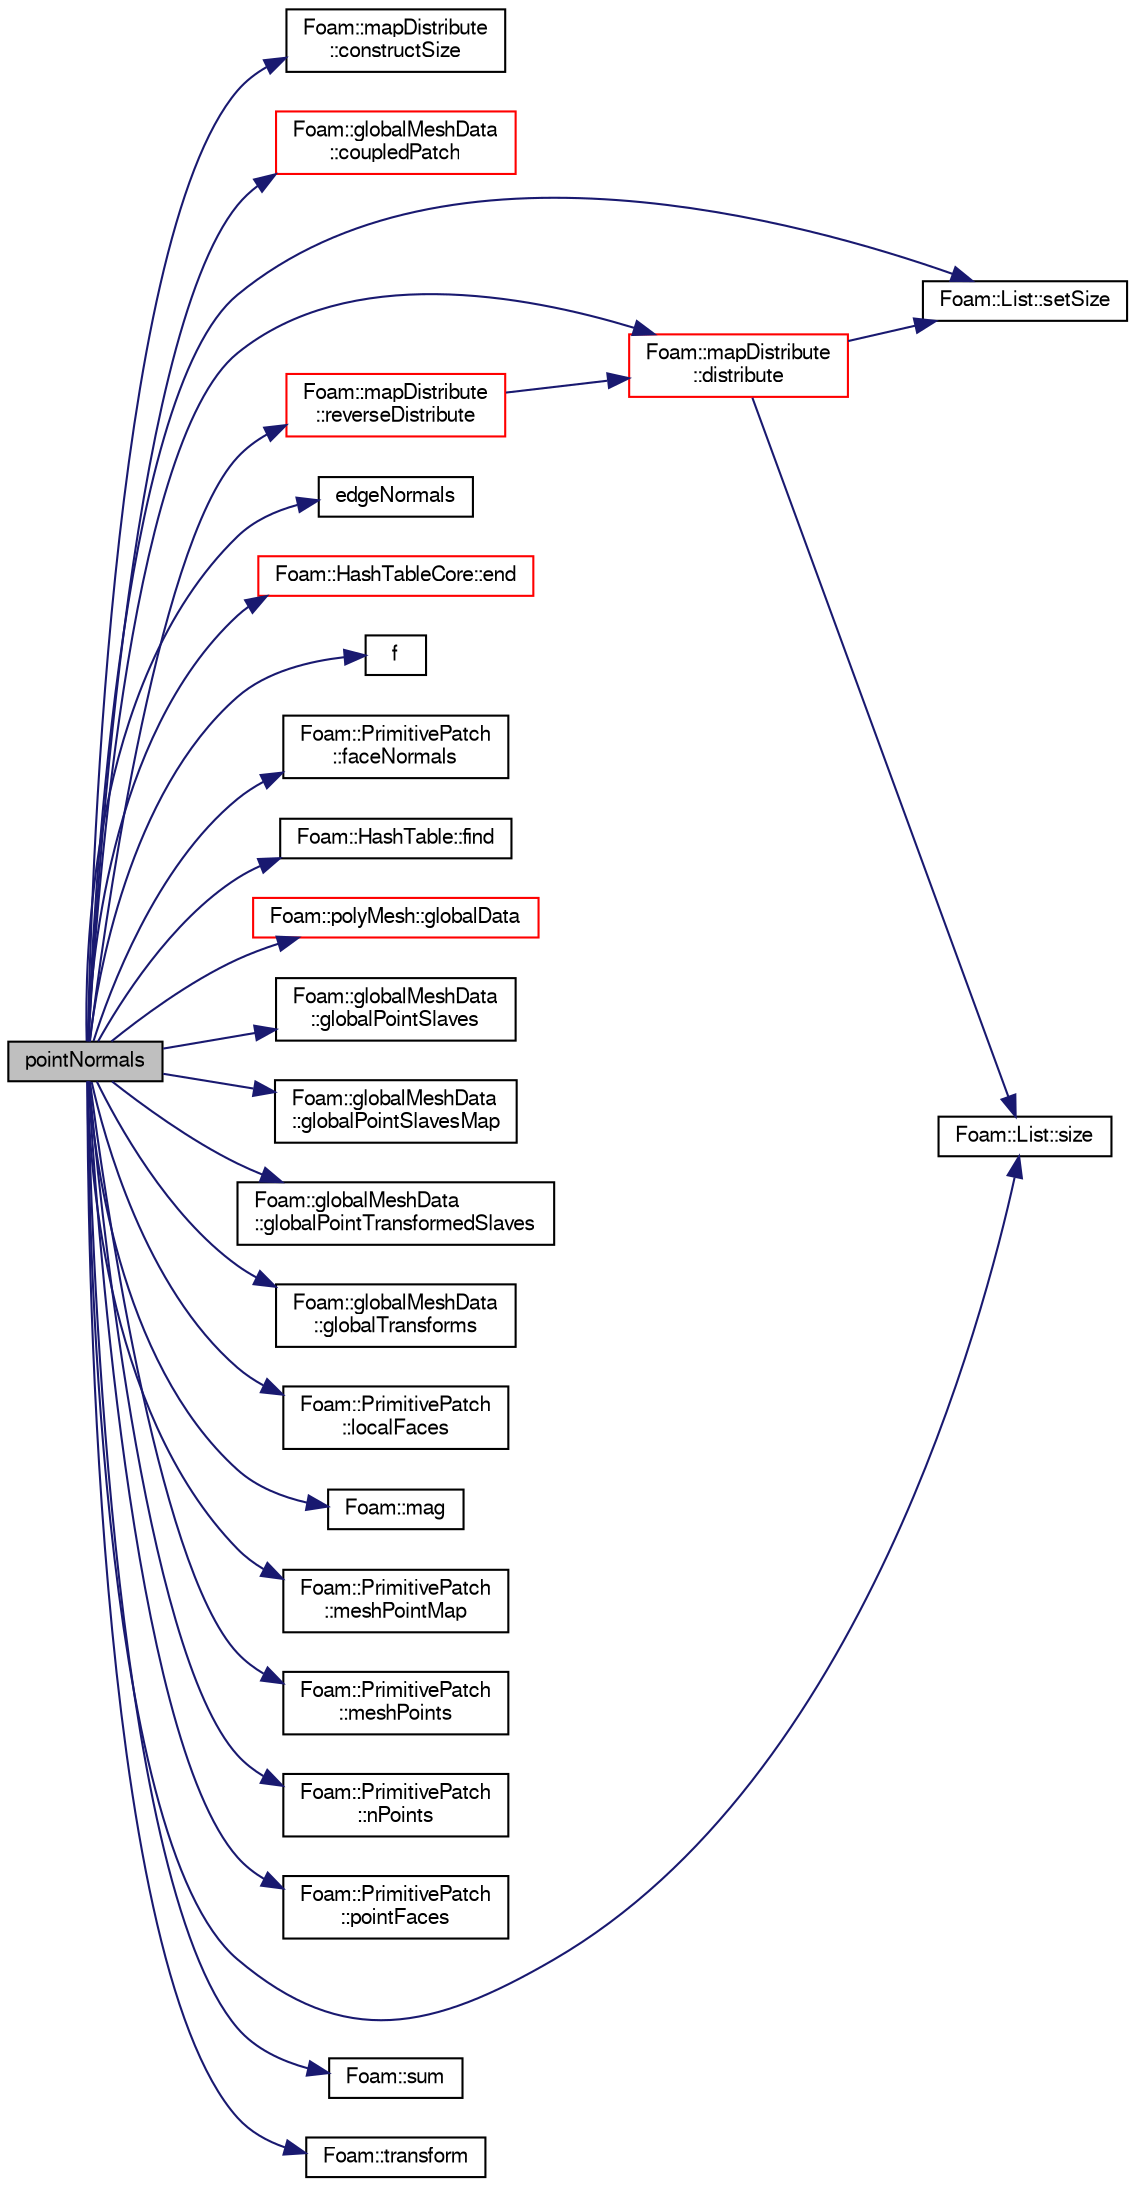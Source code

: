 digraph "pointNormals"
{
  bgcolor="transparent";
  edge [fontname="FreeSans",fontsize="10",labelfontname="FreeSans",labelfontsize="10"];
  node [fontname="FreeSans",fontsize="10",shape=record];
  rankdir="LR";
  Node317 [label="pointNormals",height=0.2,width=0.4,color="black", fillcolor="grey75", style="filled", fontcolor="black"];
  Node317 -> Node318 [color="midnightblue",fontsize="10",style="solid",fontname="FreeSans"];
  Node318 [label="Foam::mapDistribute\l::constructSize",height=0.2,width=0.4,color="black",URL="$a27362.html#aafa5c5eaac08986c309d43bb80c2ab1f",tooltip="Constructed data size. "];
  Node317 -> Node319 [color="midnightblue",fontsize="10",style="solid",fontname="FreeSans"];
  Node319 [label="Foam::globalMeshData\l::coupledPatch",height=0.2,width=0.4,color="red",URL="$a27334.html#adbf1d40edb1a4d9d7175cc03028a82e7",tooltip="Return patch of all coupled faces. "];
  Node317 -> Node375 [color="midnightblue",fontsize="10",style="solid",fontname="FreeSans"];
  Node375 [label="Foam::mapDistribute\l::distribute",height=0.2,width=0.4,color="red",URL="$a27362.html#a33e0f8481eb68bf011731ec98e8f7c65",tooltip="Distribute data. Note:schedule only used for Pstream::scheduled. "];
  Node375 -> Node371 [color="midnightblue",fontsize="10",style="solid",fontname="FreeSans"];
  Node371 [label="Foam::List::setSize",height=0.2,width=0.4,color="black",URL="$a25694.html#aedb985ffeaf1bdbfeccc2a8730405703",tooltip="Reset size of List. "];
  Node375 -> Node379 [color="midnightblue",fontsize="10",style="solid",fontname="FreeSans"];
  Node379 [label="Foam::List::size",height=0.2,width=0.4,color="black",URL="$a25694.html#a8a5f6fa29bd4b500caf186f60245b384",tooltip="Override size to be inconsistent with allocated storage. "];
  Node317 -> Node382 [color="midnightblue",fontsize="10",style="solid",fontname="FreeSans"];
  Node382 [label="edgeNormals",height=0.2,width=0.4,color="black",URL="$a27526.html#acae2d920f38c72d01545545cc54eb728",tooltip="Return parallel consistent edge normals for patches using mesh points. "];
  Node317 -> Node383 [color="midnightblue",fontsize="10",style="solid",fontname="FreeSans"];
  Node383 [label="Foam::HashTableCore::end",height=0.2,width=0.4,color="red",URL="$a25706.html#a540580a296c0ff351686ceb4f27b6fe6",tooltip="iteratorEnd set to beyond the end of any HashTable "];
  Node317 -> Node391 [color="midnightblue",fontsize="10",style="solid",fontname="FreeSans"];
  Node391 [label="f",height=0.2,width=0.4,color="black",URL="$a17900.html#a888be93833ac7a23170555c69c690288"];
  Node317 -> Node392 [color="midnightblue",fontsize="10",style="solid",fontname="FreeSans"];
  Node392 [label="Foam::PrimitivePatch\l::faceNormals",height=0.2,width=0.4,color="black",URL="$a27538.html#ad96a54bba336ea57f59f0da350d3c265",tooltip="Return face normals for patch. "];
  Node317 -> Node393 [color="midnightblue",fontsize="10",style="solid",fontname="FreeSans"];
  Node393 [label="Foam::HashTable::find",height=0.2,width=0.4,color="black",URL="$a25702.html#a76b2c74ebd9f33fa9f76261b027ffc11",tooltip="Find and return an iterator set at the hashedEntry. "];
  Node317 -> Node394 [color="midnightblue",fontsize="10",style="solid",fontname="FreeSans"];
  Node394 [label="Foam::polyMesh::globalData",height=0.2,width=0.4,color="red",URL="$a27410.html#a5e9cb8eb9e52843d336386b13423d19c",tooltip="Return parallel info. "];
  Node317 -> Node395 [color="midnightblue",fontsize="10",style="solid",fontname="FreeSans"];
  Node395 [label="Foam::globalMeshData\l::globalPointSlaves",height=0.2,width=0.4,color="black",URL="$a27334.html#abd6bb511169e3569e1a9b3e6aa050e4f"];
  Node317 -> Node396 [color="midnightblue",fontsize="10",style="solid",fontname="FreeSans"];
  Node396 [label="Foam::globalMeshData\l::globalPointSlavesMap",height=0.2,width=0.4,color="black",URL="$a27334.html#a747bfe0f5583f76d7691018964bf660e"];
  Node317 -> Node397 [color="midnightblue",fontsize="10",style="solid",fontname="FreeSans"];
  Node397 [label="Foam::globalMeshData\l::globalPointTransformedSlaves",height=0.2,width=0.4,color="black",URL="$a27334.html#ada74699f61ecc1bf6e786fac6a0d0284"];
  Node317 -> Node398 [color="midnightblue",fontsize="10",style="solid",fontname="FreeSans"];
  Node398 [label="Foam::globalMeshData\l::globalTransforms",height=0.2,width=0.4,color="black",URL="$a27334.html#ac9bc896b4902c5873e7314dcc15477c8",tooltip="Global transforms numbering. "];
  Node317 -> Node399 [color="midnightblue",fontsize="10",style="solid",fontname="FreeSans"];
  Node399 [label="Foam::PrimitivePatch\l::localFaces",height=0.2,width=0.4,color="black",URL="$a27538.html#aa4bd29e9c9de3d53e26aa2bf2e803c60",tooltip="Return patch faces addressing into local point list. "];
  Node317 -> Node400 [color="midnightblue",fontsize="10",style="solid",fontname="FreeSans"];
  Node400 [label="Foam::mag",height=0.2,width=0.4,color="black",URL="$a21124.html#a929da2a3fdcf3dacbbe0487d3a330dae"];
  Node317 -> Node401 [color="midnightblue",fontsize="10",style="solid",fontname="FreeSans"];
  Node401 [label="Foam::PrimitivePatch\l::meshPointMap",height=0.2,width=0.4,color="black",URL="$a27538.html#a4bfdf4cb7ea71c49e0131cb6358eacf7",tooltip="Mesh point map. Given the global point index find its. "];
  Node317 -> Node402 [color="midnightblue",fontsize="10",style="solid",fontname="FreeSans"];
  Node402 [label="Foam::PrimitivePatch\l::meshPoints",height=0.2,width=0.4,color="black",URL="$a27538.html#a52e3a457780fe74b31d39dc046bce1d8",tooltip="Return labelList of mesh points in patch. They are constructed. "];
  Node317 -> Node403 [color="midnightblue",fontsize="10",style="solid",fontname="FreeSans"];
  Node403 [label="Foam::PrimitivePatch\l::nPoints",height=0.2,width=0.4,color="black",URL="$a27538.html#a1c886a784a597459dbf2d9470798e9dd",tooltip="Return number of points supporting patch faces. "];
  Node317 -> Node404 [color="midnightblue",fontsize="10",style="solid",fontname="FreeSans"];
  Node404 [label="Foam::PrimitivePatch\l::pointFaces",height=0.2,width=0.4,color="black",URL="$a27538.html#acc347dd5dd3557af888ac3dd86d90d22",tooltip="Return point-face addressing. "];
  Node317 -> Node405 [color="midnightblue",fontsize="10",style="solid",fontname="FreeSans"];
  Node405 [label="Foam::mapDistribute\l::reverseDistribute",height=0.2,width=0.4,color="red",URL="$a27362.html#af4843479bbb5ce26fab0dbefd525c410",tooltip="Reverse distribute data using default commsType. "];
  Node405 -> Node375 [color="midnightblue",fontsize="10",style="solid",fontname="FreeSans"];
  Node317 -> Node371 [color="midnightblue",fontsize="10",style="solid",fontname="FreeSans"];
  Node317 -> Node379 [color="midnightblue",fontsize="10",style="solid",fontname="FreeSans"];
  Node317 -> Node408 [color="midnightblue",fontsize="10",style="solid",fontname="FreeSans"];
  Node408 [label="Foam::sum",height=0.2,width=0.4,color="black",URL="$a21124.html#a3d8733143aad0e03b300186ab4bef137"];
  Node317 -> Node409 [color="midnightblue",fontsize="10",style="solid",fontname="FreeSans"];
  Node409 [label="Foam::transform",height=0.2,width=0.4,color="black",URL="$a21124.html#a919915170941701c1223291531ad010c"];
}

